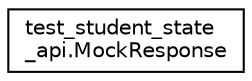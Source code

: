 digraph "Graphical Class Hierarchy"
{
 // LATEX_PDF_SIZE
  edge [fontname="Helvetica",fontsize="10",labelfontname="Helvetica",labelfontsize="10"];
  node [fontname="Helvetica",fontsize="10",shape=record];
  rankdir="LR";
  Node0 [label="test_student_state\l_api.MockResponse",height=0.2,width=0.4,color="black", fillcolor="white", style="filled",URL="$classtest__student__state__api_1_1MockResponse.html",tooltip=" "];
}
